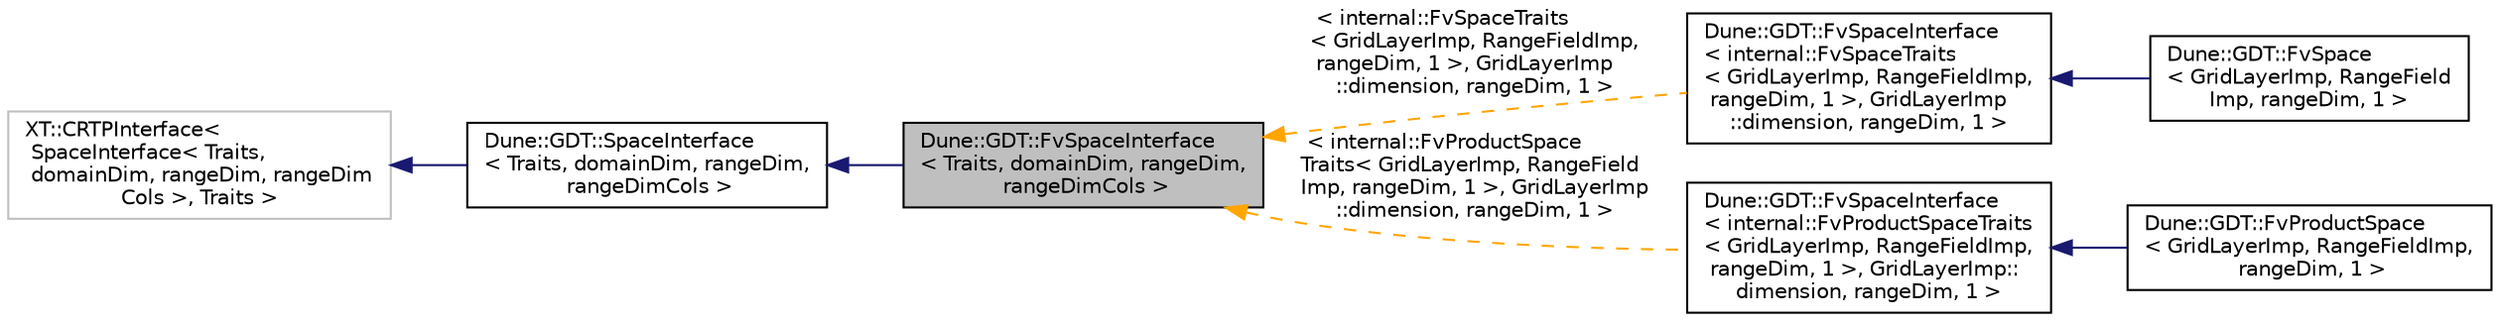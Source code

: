 digraph "Dune::GDT::FvSpaceInterface&lt; Traits, domainDim, rangeDim, rangeDimCols &gt;"
{
  edge [fontname="Helvetica",fontsize="10",labelfontname="Helvetica",labelfontsize="10"];
  node [fontname="Helvetica",fontsize="10",shape=record];
  rankdir="LR";
  Node0 [label="Dune::GDT::FvSpaceInterface\l\< Traits, domainDim, rangeDim,\l rangeDimCols \>",height=0.2,width=0.4,color="black", fillcolor="grey75", style="filled", fontcolor="black"];
  Node1 -> Node0 [dir="back",color="midnightblue",fontsize="10",style="solid",fontname="Helvetica"];
  Node1 [label="Dune::GDT::SpaceInterface\l\< Traits, domainDim, rangeDim,\l rangeDimCols \>",height=0.2,width=0.4,color="black", fillcolor="white", style="filled",URL="$a02952.html"];
  Node2 -> Node1 [dir="back",color="midnightblue",fontsize="10",style="solid",fontname="Helvetica"];
  Node2 [label="XT::CRTPInterface\<\l SpaceInterface\< Traits,\l domainDim, rangeDim, rangeDim\lCols \>, Traits \>",height=0.2,width=0.4,color="grey75", fillcolor="white", style="filled"];
  Node0 -> Node3 [dir="back",color="orange",fontsize="10",style="dashed",label=" \< internal::FvSpaceTraits\l\< GridLayerImp, RangeFieldImp,\l rangeDim, 1 \>, GridLayerImp\l::dimension, rangeDim, 1 \>" ,fontname="Helvetica"];
  Node3 [label="Dune::GDT::FvSpaceInterface\l\< internal::FvSpaceTraits\l\< GridLayerImp, RangeFieldImp,\l rangeDim, 1 \>, GridLayerImp\l::dimension, rangeDim, 1 \>",height=0.2,width=0.4,color="black", fillcolor="white", style="filled",URL="$a02864.html"];
  Node3 -> Node4 [dir="back",color="midnightblue",fontsize="10",style="solid",fontname="Helvetica"];
  Node4 [label="Dune::GDT::FvSpace\l\< GridLayerImp, RangeField\lImp, rangeDim, 1 \>",height=0.2,width=0.4,color="black", fillcolor="white", style="filled",URL="$a02860.html"];
  Node0 -> Node5 [dir="back",color="orange",fontsize="10",style="dashed",label=" \< internal::FvProductSpace\lTraits\< GridLayerImp, RangeField\lImp, rangeDim, 1 \>, GridLayerImp\l::dimension, rangeDim, 1 \>" ,fontname="Helvetica"];
  Node5 [label="Dune::GDT::FvSpaceInterface\l\< internal::FvProductSpaceTraits\l\< GridLayerImp, RangeFieldImp,\l rangeDim, 1 \>, GridLayerImp::\ldimension, rangeDim, 1 \>",height=0.2,width=0.4,color="black", fillcolor="white", style="filled",URL="$a02864.html"];
  Node5 -> Node6 [dir="back",color="midnightblue",fontsize="10",style="solid",fontname="Helvetica"];
  Node6 [label="Dune::GDT::FvProductSpace\l\< GridLayerImp, RangeFieldImp,\l rangeDim, 1 \>",height=0.2,width=0.4,color="black", fillcolor="white", style="filled",URL="$a02888.html"];
}
